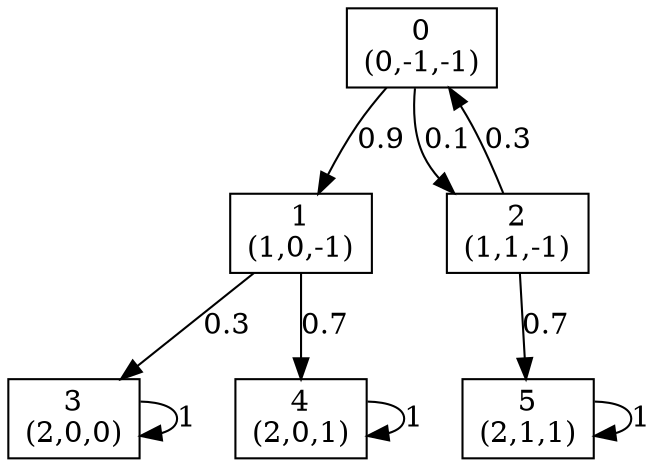 digraph P {
node [shape=box];
0 -> 1 [ label="0.9" ];
0 -> 2 [ label="0.1" ];
1 -> 3 [ label="0.3" ];
1 -> 4 [ label="0.7" ];
2 -> 0 [ label="0.3" ];
2 -> 5 [ label="0.7" ];
3 -> 3 [ label="1" ];
4 -> 4 [ label="1" ];
5 -> 5 [ label="1" ];
0 [label="0\n(0,-1,-1)"];
1 [label="1\n(1,0,-1)"];
2 [label="2\n(1,1,-1)"];
3 [label="3\n(2,0,0)"];
4 [label="4\n(2,0,1)"];
5 [label="5\n(2,1,1)"];
}
